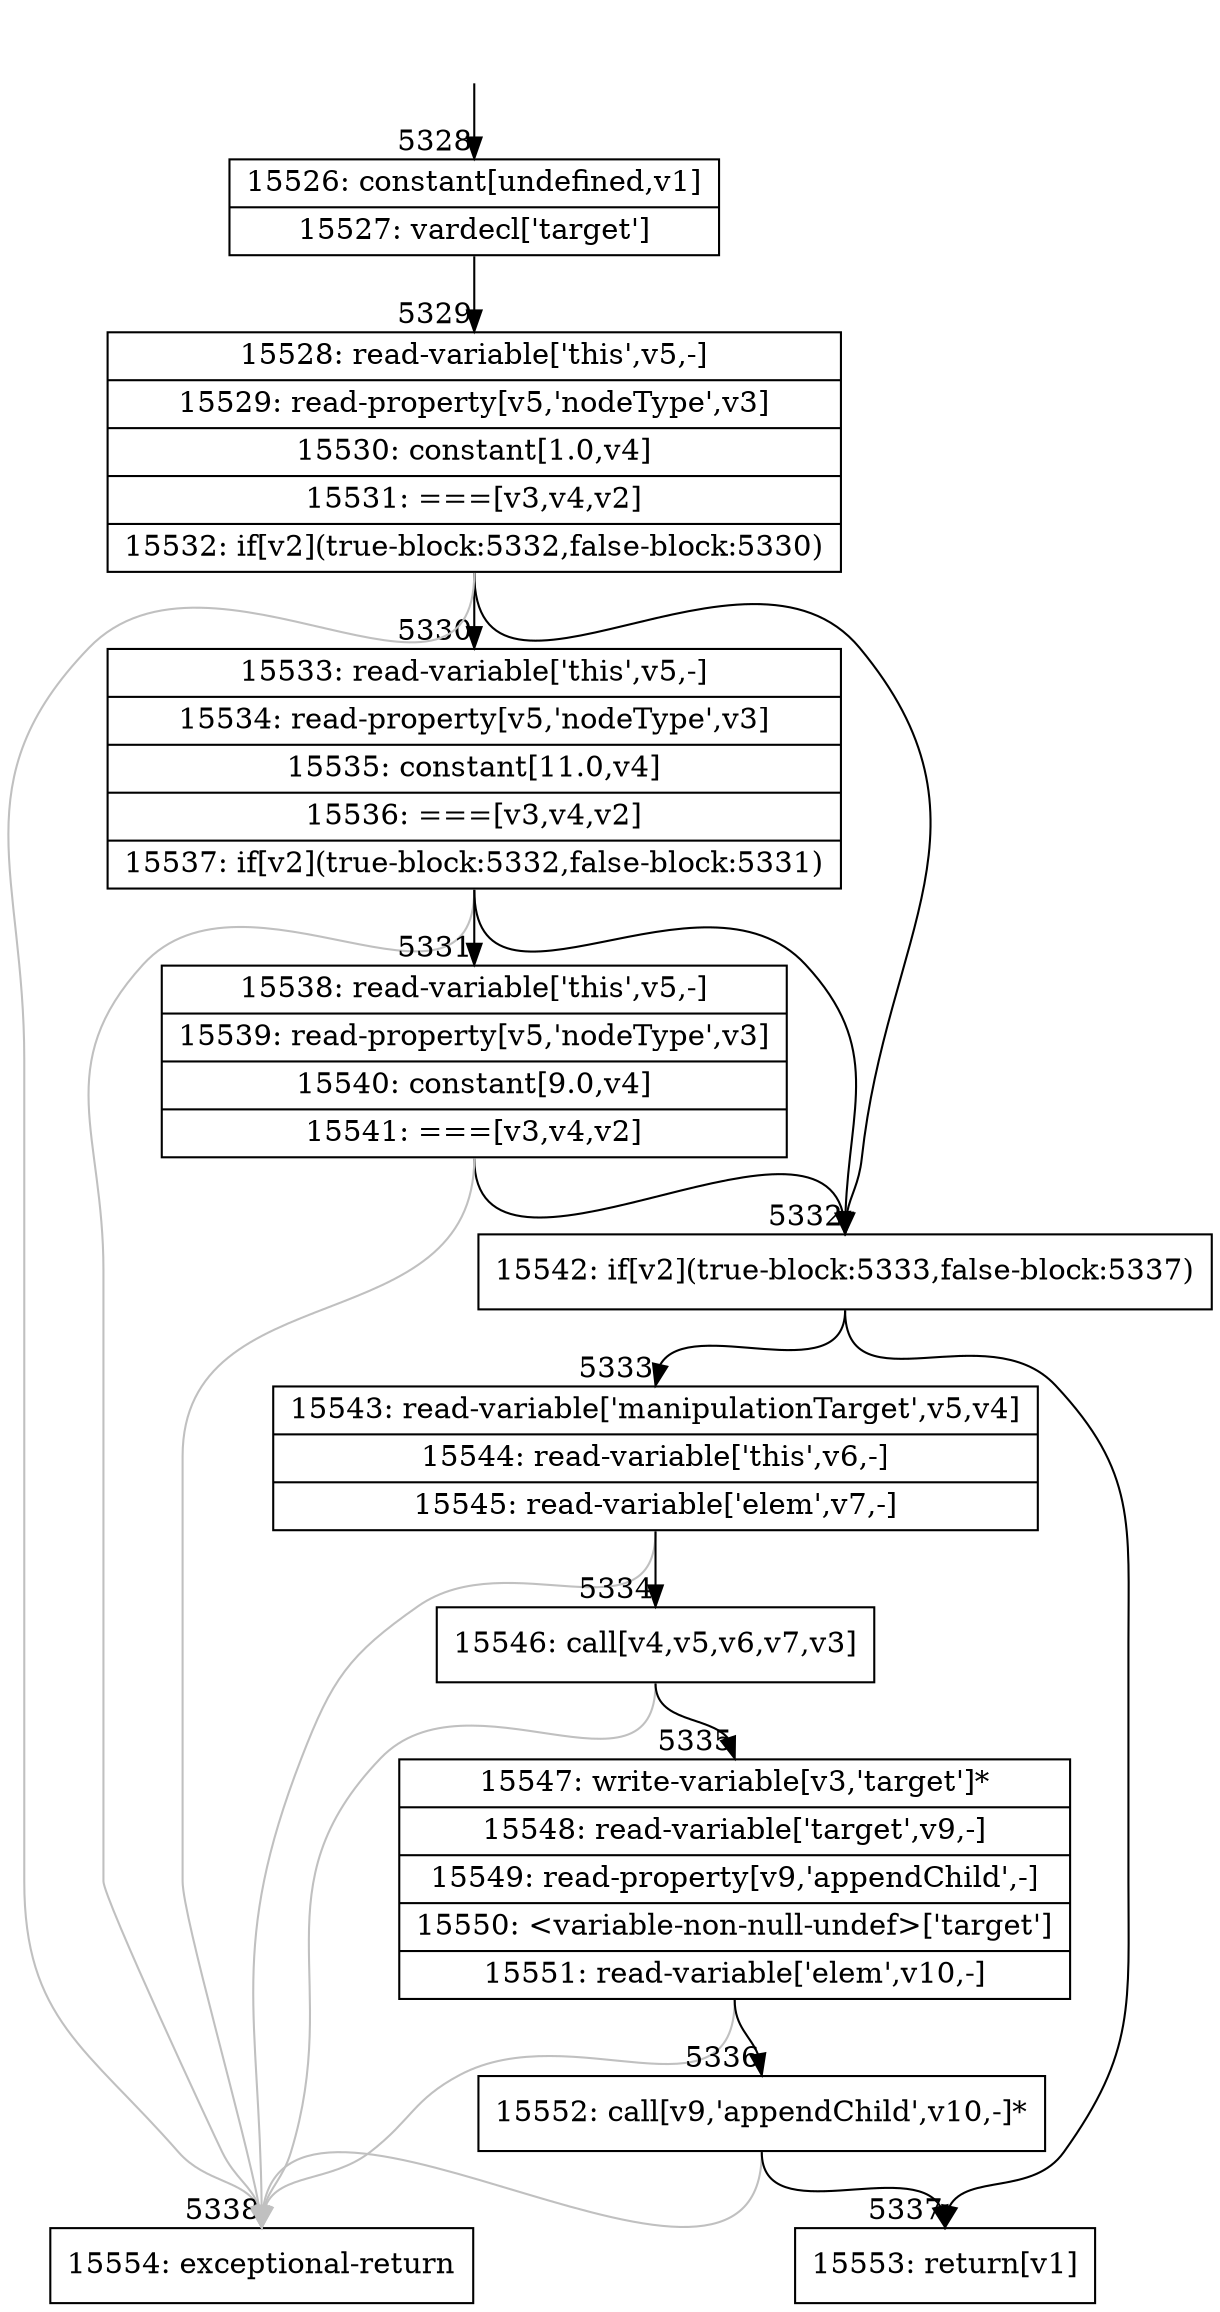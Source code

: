 digraph {
rankdir="TD"
BB_entry350[shape=none,label=""];
BB_entry350 -> BB5328 [tailport=s, headport=n, headlabel="    5328"]
BB5328 [shape=record label="{15526: constant[undefined,v1]|15527: vardecl['target']}" ] 
BB5328 -> BB5329 [tailport=s, headport=n, headlabel="      5329"]
BB5329 [shape=record label="{15528: read-variable['this',v5,-]|15529: read-property[v5,'nodeType',v3]|15530: constant[1.0,v4]|15531: ===[v3,v4,v2]|15532: if[v2](true-block:5332,false-block:5330)}" ] 
BB5329 -> BB5332 [tailport=s, headport=n, headlabel="      5332"]
BB5329 -> BB5330 [tailport=s, headport=n, headlabel="      5330"]
BB5329 -> BB5338 [tailport=s, headport=n, color=gray, headlabel="      5338"]
BB5330 [shape=record label="{15533: read-variable['this',v5,-]|15534: read-property[v5,'nodeType',v3]|15535: constant[11.0,v4]|15536: ===[v3,v4,v2]|15537: if[v2](true-block:5332,false-block:5331)}" ] 
BB5330 -> BB5332 [tailport=s, headport=n]
BB5330 -> BB5331 [tailport=s, headport=n, headlabel="      5331"]
BB5330 -> BB5338 [tailport=s, headport=n, color=gray]
BB5331 [shape=record label="{15538: read-variable['this',v5,-]|15539: read-property[v5,'nodeType',v3]|15540: constant[9.0,v4]|15541: ===[v3,v4,v2]}" ] 
BB5331 -> BB5332 [tailport=s, headport=n]
BB5331 -> BB5338 [tailport=s, headport=n, color=gray]
BB5332 [shape=record label="{15542: if[v2](true-block:5333,false-block:5337)}" ] 
BB5332 -> BB5333 [tailport=s, headport=n, headlabel="      5333"]
BB5332 -> BB5337 [tailport=s, headport=n, headlabel="      5337"]
BB5333 [shape=record label="{15543: read-variable['manipulationTarget',v5,v4]|15544: read-variable['this',v6,-]|15545: read-variable['elem',v7,-]}" ] 
BB5333 -> BB5334 [tailport=s, headport=n, headlabel="      5334"]
BB5333 -> BB5338 [tailport=s, headport=n, color=gray]
BB5334 [shape=record label="{15546: call[v4,v5,v6,v7,v3]}" ] 
BB5334 -> BB5335 [tailport=s, headport=n, headlabel="      5335"]
BB5334 -> BB5338 [tailport=s, headport=n, color=gray]
BB5335 [shape=record label="{15547: write-variable[v3,'target']*|15548: read-variable['target',v9,-]|15549: read-property[v9,'appendChild',-]|15550: \<variable-non-null-undef\>['target']|15551: read-variable['elem',v10,-]}" ] 
BB5335 -> BB5336 [tailport=s, headport=n, headlabel="      5336"]
BB5335 -> BB5338 [tailport=s, headport=n, color=gray]
BB5336 [shape=record label="{15552: call[v9,'appendChild',v10,-]*}" ] 
BB5336 -> BB5337 [tailport=s, headport=n]
BB5336 -> BB5338 [tailport=s, headport=n, color=gray]
BB5337 [shape=record label="{15553: return[v1]}" ] 
BB5338 [shape=record label="{15554: exceptional-return}" ] 
}
